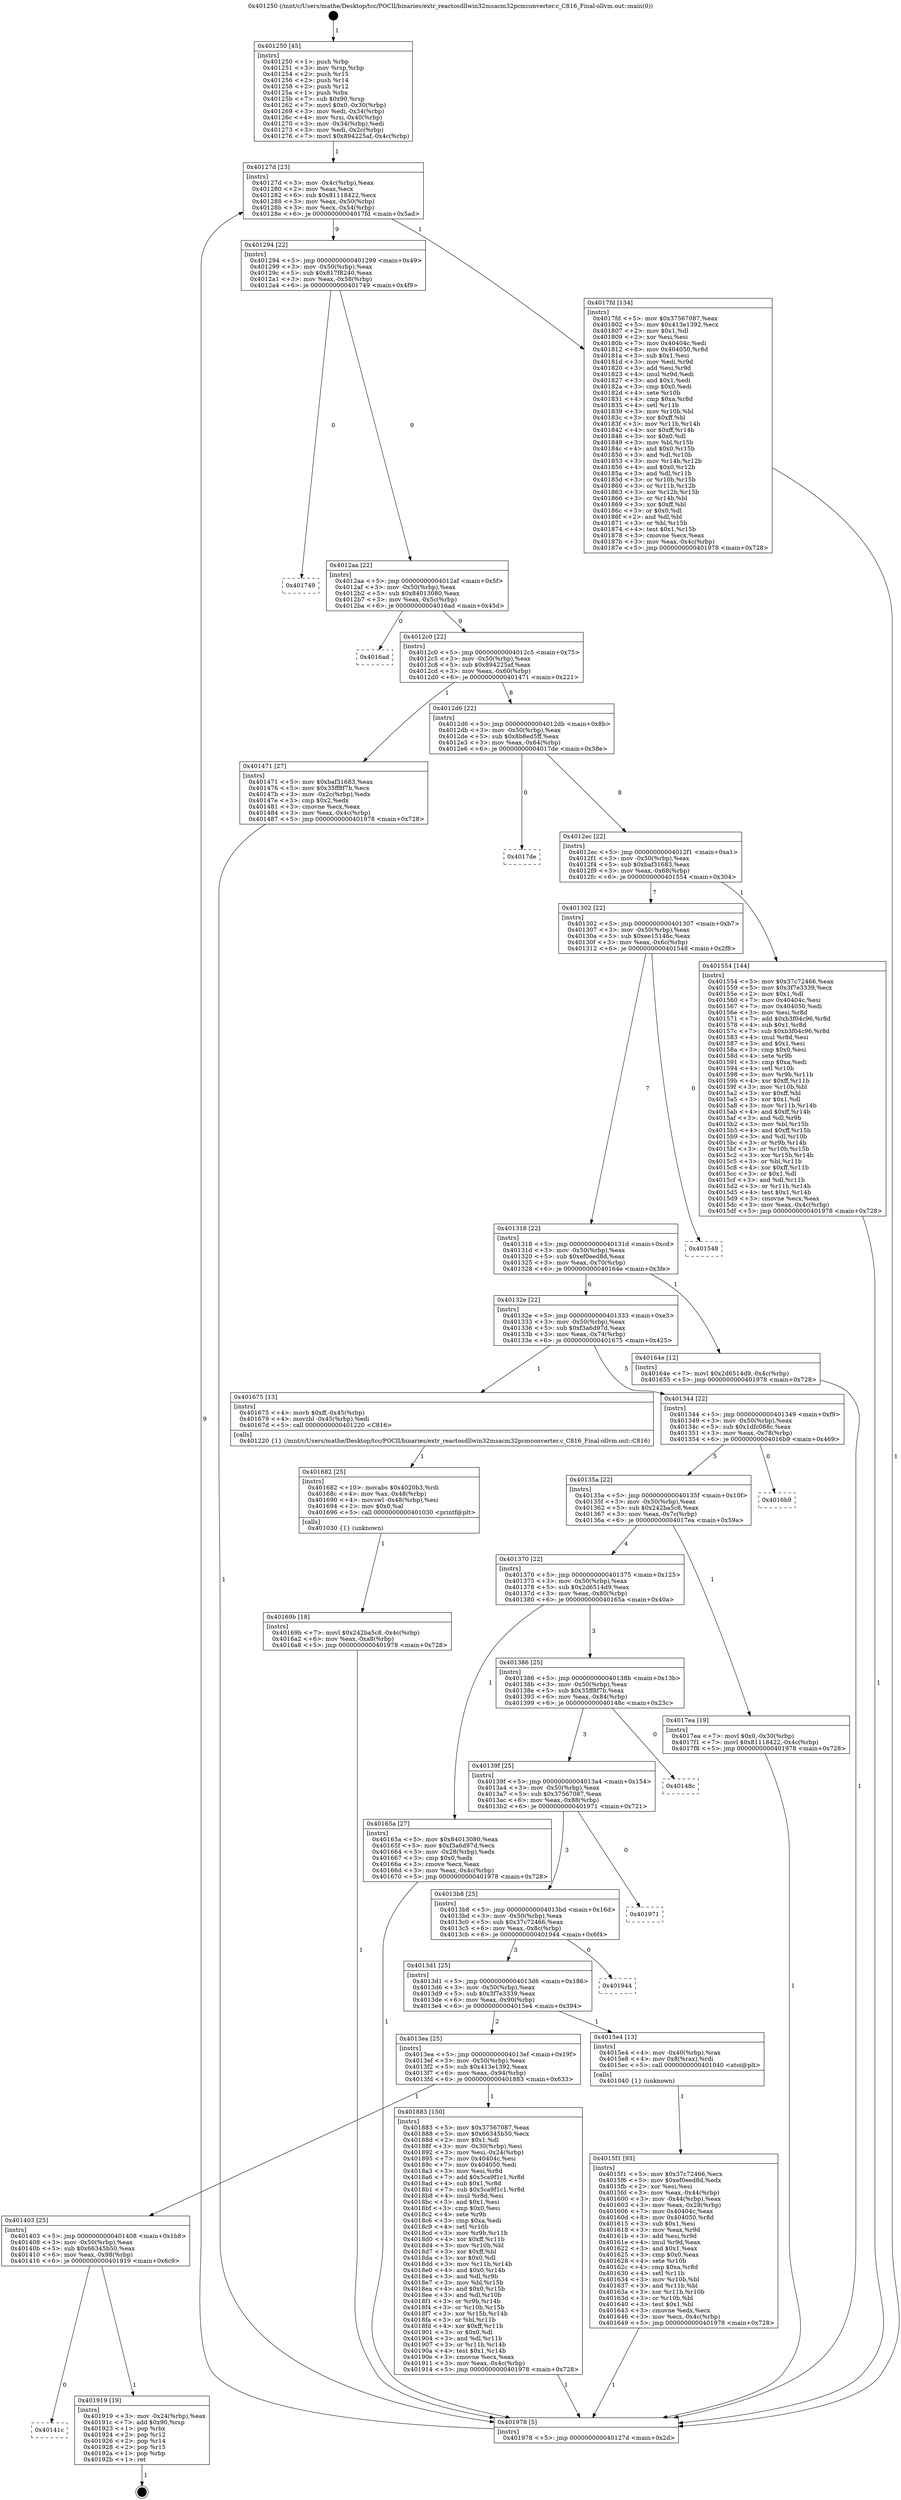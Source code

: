 digraph "0x401250" {
  label = "0x401250 (/mnt/c/Users/mathe/Desktop/tcc/POCII/binaries/extr_reactosdllwin32msacm32pcmconverter.c_C816_Final-ollvm.out::main(0))"
  labelloc = "t"
  node[shape=record]

  Entry [label="",width=0.3,height=0.3,shape=circle,fillcolor=black,style=filled]
  "0x40127d" [label="{
     0x40127d [23]\l
     | [instrs]\l
     &nbsp;&nbsp;0x40127d \<+3\>: mov -0x4c(%rbp),%eax\l
     &nbsp;&nbsp;0x401280 \<+2\>: mov %eax,%ecx\l
     &nbsp;&nbsp;0x401282 \<+6\>: sub $0x81118422,%ecx\l
     &nbsp;&nbsp;0x401288 \<+3\>: mov %eax,-0x50(%rbp)\l
     &nbsp;&nbsp;0x40128b \<+3\>: mov %ecx,-0x54(%rbp)\l
     &nbsp;&nbsp;0x40128e \<+6\>: je 00000000004017fd \<main+0x5ad\>\l
  }"]
  "0x4017fd" [label="{
     0x4017fd [134]\l
     | [instrs]\l
     &nbsp;&nbsp;0x4017fd \<+5\>: mov $0x37567087,%eax\l
     &nbsp;&nbsp;0x401802 \<+5\>: mov $0x413e1392,%ecx\l
     &nbsp;&nbsp;0x401807 \<+2\>: mov $0x1,%dl\l
     &nbsp;&nbsp;0x401809 \<+2\>: xor %esi,%esi\l
     &nbsp;&nbsp;0x40180b \<+7\>: mov 0x40404c,%edi\l
     &nbsp;&nbsp;0x401812 \<+8\>: mov 0x404050,%r8d\l
     &nbsp;&nbsp;0x40181a \<+3\>: sub $0x1,%esi\l
     &nbsp;&nbsp;0x40181d \<+3\>: mov %edi,%r9d\l
     &nbsp;&nbsp;0x401820 \<+3\>: add %esi,%r9d\l
     &nbsp;&nbsp;0x401823 \<+4\>: imul %r9d,%edi\l
     &nbsp;&nbsp;0x401827 \<+3\>: and $0x1,%edi\l
     &nbsp;&nbsp;0x40182a \<+3\>: cmp $0x0,%edi\l
     &nbsp;&nbsp;0x40182d \<+4\>: sete %r10b\l
     &nbsp;&nbsp;0x401831 \<+4\>: cmp $0xa,%r8d\l
     &nbsp;&nbsp;0x401835 \<+4\>: setl %r11b\l
     &nbsp;&nbsp;0x401839 \<+3\>: mov %r10b,%bl\l
     &nbsp;&nbsp;0x40183c \<+3\>: xor $0xff,%bl\l
     &nbsp;&nbsp;0x40183f \<+3\>: mov %r11b,%r14b\l
     &nbsp;&nbsp;0x401842 \<+4\>: xor $0xff,%r14b\l
     &nbsp;&nbsp;0x401846 \<+3\>: xor $0x0,%dl\l
     &nbsp;&nbsp;0x401849 \<+3\>: mov %bl,%r15b\l
     &nbsp;&nbsp;0x40184c \<+4\>: and $0x0,%r15b\l
     &nbsp;&nbsp;0x401850 \<+3\>: and %dl,%r10b\l
     &nbsp;&nbsp;0x401853 \<+3\>: mov %r14b,%r12b\l
     &nbsp;&nbsp;0x401856 \<+4\>: and $0x0,%r12b\l
     &nbsp;&nbsp;0x40185a \<+3\>: and %dl,%r11b\l
     &nbsp;&nbsp;0x40185d \<+3\>: or %r10b,%r15b\l
     &nbsp;&nbsp;0x401860 \<+3\>: or %r11b,%r12b\l
     &nbsp;&nbsp;0x401863 \<+3\>: xor %r12b,%r15b\l
     &nbsp;&nbsp;0x401866 \<+3\>: or %r14b,%bl\l
     &nbsp;&nbsp;0x401869 \<+3\>: xor $0xff,%bl\l
     &nbsp;&nbsp;0x40186c \<+3\>: or $0x0,%dl\l
     &nbsp;&nbsp;0x40186f \<+2\>: and %dl,%bl\l
     &nbsp;&nbsp;0x401871 \<+3\>: or %bl,%r15b\l
     &nbsp;&nbsp;0x401874 \<+4\>: test $0x1,%r15b\l
     &nbsp;&nbsp;0x401878 \<+3\>: cmovne %ecx,%eax\l
     &nbsp;&nbsp;0x40187b \<+3\>: mov %eax,-0x4c(%rbp)\l
     &nbsp;&nbsp;0x40187e \<+5\>: jmp 0000000000401978 \<main+0x728\>\l
  }"]
  "0x401294" [label="{
     0x401294 [22]\l
     | [instrs]\l
     &nbsp;&nbsp;0x401294 \<+5\>: jmp 0000000000401299 \<main+0x49\>\l
     &nbsp;&nbsp;0x401299 \<+3\>: mov -0x50(%rbp),%eax\l
     &nbsp;&nbsp;0x40129c \<+5\>: sub $0x817f8240,%eax\l
     &nbsp;&nbsp;0x4012a1 \<+3\>: mov %eax,-0x58(%rbp)\l
     &nbsp;&nbsp;0x4012a4 \<+6\>: je 0000000000401749 \<main+0x4f9\>\l
  }"]
  Exit [label="",width=0.3,height=0.3,shape=circle,fillcolor=black,style=filled,peripheries=2]
  "0x401749" [label="{
     0x401749\l
  }", style=dashed]
  "0x4012aa" [label="{
     0x4012aa [22]\l
     | [instrs]\l
     &nbsp;&nbsp;0x4012aa \<+5\>: jmp 00000000004012af \<main+0x5f\>\l
     &nbsp;&nbsp;0x4012af \<+3\>: mov -0x50(%rbp),%eax\l
     &nbsp;&nbsp;0x4012b2 \<+5\>: sub $0x84013080,%eax\l
     &nbsp;&nbsp;0x4012b7 \<+3\>: mov %eax,-0x5c(%rbp)\l
     &nbsp;&nbsp;0x4012ba \<+6\>: je 00000000004016ad \<main+0x45d\>\l
  }"]
  "0x40141c" [label="{
     0x40141c\l
  }", style=dashed]
  "0x4016ad" [label="{
     0x4016ad\l
  }", style=dashed]
  "0x4012c0" [label="{
     0x4012c0 [22]\l
     | [instrs]\l
     &nbsp;&nbsp;0x4012c0 \<+5\>: jmp 00000000004012c5 \<main+0x75\>\l
     &nbsp;&nbsp;0x4012c5 \<+3\>: mov -0x50(%rbp),%eax\l
     &nbsp;&nbsp;0x4012c8 \<+5\>: sub $0x894225af,%eax\l
     &nbsp;&nbsp;0x4012cd \<+3\>: mov %eax,-0x60(%rbp)\l
     &nbsp;&nbsp;0x4012d0 \<+6\>: je 0000000000401471 \<main+0x221\>\l
  }"]
  "0x401919" [label="{
     0x401919 [19]\l
     | [instrs]\l
     &nbsp;&nbsp;0x401919 \<+3\>: mov -0x24(%rbp),%eax\l
     &nbsp;&nbsp;0x40191c \<+7\>: add $0x90,%rsp\l
     &nbsp;&nbsp;0x401923 \<+1\>: pop %rbx\l
     &nbsp;&nbsp;0x401924 \<+2\>: pop %r12\l
     &nbsp;&nbsp;0x401926 \<+2\>: pop %r14\l
     &nbsp;&nbsp;0x401928 \<+2\>: pop %r15\l
     &nbsp;&nbsp;0x40192a \<+1\>: pop %rbp\l
     &nbsp;&nbsp;0x40192b \<+1\>: ret\l
  }"]
  "0x401471" [label="{
     0x401471 [27]\l
     | [instrs]\l
     &nbsp;&nbsp;0x401471 \<+5\>: mov $0xbaf31683,%eax\l
     &nbsp;&nbsp;0x401476 \<+5\>: mov $0x35ff8f7b,%ecx\l
     &nbsp;&nbsp;0x40147b \<+3\>: mov -0x2c(%rbp),%edx\l
     &nbsp;&nbsp;0x40147e \<+3\>: cmp $0x2,%edx\l
     &nbsp;&nbsp;0x401481 \<+3\>: cmovne %ecx,%eax\l
     &nbsp;&nbsp;0x401484 \<+3\>: mov %eax,-0x4c(%rbp)\l
     &nbsp;&nbsp;0x401487 \<+5\>: jmp 0000000000401978 \<main+0x728\>\l
  }"]
  "0x4012d6" [label="{
     0x4012d6 [22]\l
     | [instrs]\l
     &nbsp;&nbsp;0x4012d6 \<+5\>: jmp 00000000004012db \<main+0x8b\>\l
     &nbsp;&nbsp;0x4012db \<+3\>: mov -0x50(%rbp),%eax\l
     &nbsp;&nbsp;0x4012de \<+5\>: sub $0x8b8ed5ff,%eax\l
     &nbsp;&nbsp;0x4012e3 \<+3\>: mov %eax,-0x64(%rbp)\l
     &nbsp;&nbsp;0x4012e6 \<+6\>: je 00000000004017de \<main+0x58e\>\l
  }"]
  "0x401978" [label="{
     0x401978 [5]\l
     | [instrs]\l
     &nbsp;&nbsp;0x401978 \<+5\>: jmp 000000000040127d \<main+0x2d\>\l
  }"]
  "0x401250" [label="{
     0x401250 [45]\l
     | [instrs]\l
     &nbsp;&nbsp;0x401250 \<+1\>: push %rbp\l
     &nbsp;&nbsp;0x401251 \<+3\>: mov %rsp,%rbp\l
     &nbsp;&nbsp;0x401254 \<+2\>: push %r15\l
     &nbsp;&nbsp;0x401256 \<+2\>: push %r14\l
     &nbsp;&nbsp;0x401258 \<+2\>: push %r12\l
     &nbsp;&nbsp;0x40125a \<+1\>: push %rbx\l
     &nbsp;&nbsp;0x40125b \<+7\>: sub $0x90,%rsp\l
     &nbsp;&nbsp;0x401262 \<+7\>: movl $0x0,-0x30(%rbp)\l
     &nbsp;&nbsp;0x401269 \<+3\>: mov %edi,-0x34(%rbp)\l
     &nbsp;&nbsp;0x40126c \<+4\>: mov %rsi,-0x40(%rbp)\l
     &nbsp;&nbsp;0x401270 \<+3\>: mov -0x34(%rbp),%edi\l
     &nbsp;&nbsp;0x401273 \<+3\>: mov %edi,-0x2c(%rbp)\l
     &nbsp;&nbsp;0x401276 \<+7\>: movl $0x894225af,-0x4c(%rbp)\l
  }"]
  "0x401403" [label="{
     0x401403 [25]\l
     | [instrs]\l
     &nbsp;&nbsp;0x401403 \<+5\>: jmp 0000000000401408 \<main+0x1b8\>\l
     &nbsp;&nbsp;0x401408 \<+3\>: mov -0x50(%rbp),%eax\l
     &nbsp;&nbsp;0x40140b \<+5\>: sub $0x66345b50,%eax\l
     &nbsp;&nbsp;0x401410 \<+6\>: mov %eax,-0x98(%rbp)\l
     &nbsp;&nbsp;0x401416 \<+6\>: je 0000000000401919 \<main+0x6c9\>\l
  }"]
  "0x4017de" [label="{
     0x4017de\l
  }", style=dashed]
  "0x4012ec" [label="{
     0x4012ec [22]\l
     | [instrs]\l
     &nbsp;&nbsp;0x4012ec \<+5\>: jmp 00000000004012f1 \<main+0xa1\>\l
     &nbsp;&nbsp;0x4012f1 \<+3\>: mov -0x50(%rbp),%eax\l
     &nbsp;&nbsp;0x4012f4 \<+5\>: sub $0xbaf31683,%eax\l
     &nbsp;&nbsp;0x4012f9 \<+3\>: mov %eax,-0x68(%rbp)\l
     &nbsp;&nbsp;0x4012fc \<+6\>: je 0000000000401554 \<main+0x304\>\l
  }"]
  "0x401883" [label="{
     0x401883 [150]\l
     | [instrs]\l
     &nbsp;&nbsp;0x401883 \<+5\>: mov $0x37567087,%eax\l
     &nbsp;&nbsp;0x401888 \<+5\>: mov $0x66345b50,%ecx\l
     &nbsp;&nbsp;0x40188d \<+2\>: mov $0x1,%dl\l
     &nbsp;&nbsp;0x40188f \<+3\>: mov -0x30(%rbp),%esi\l
     &nbsp;&nbsp;0x401892 \<+3\>: mov %esi,-0x24(%rbp)\l
     &nbsp;&nbsp;0x401895 \<+7\>: mov 0x40404c,%esi\l
     &nbsp;&nbsp;0x40189c \<+7\>: mov 0x404050,%edi\l
     &nbsp;&nbsp;0x4018a3 \<+3\>: mov %esi,%r8d\l
     &nbsp;&nbsp;0x4018a6 \<+7\>: add $0x5ca9f1c1,%r8d\l
     &nbsp;&nbsp;0x4018ad \<+4\>: sub $0x1,%r8d\l
     &nbsp;&nbsp;0x4018b1 \<+7\>: sub $0x5ca9f1c1,%r8d\l
     &nbsp;&nbsp;0x4018b8 \<+4\>: imul %r8d,%esi\l
     &nbsp;&nbsp;0x4018bc \<+3\>: and $0x1,%esi\l
     &nbsp;&nbsp;0x4018bf \<+3\>: cmp $0x0,%esi\l
     &nbsp;&nbsp;0x4018c2 \<+4\>: sete %r9b\l
     &nbsp;&nbsp;0x4018c6 \<+3\>: cmp $0xa,%edi\l
     &nbsp;&nbsp;0x4018c9 \<+4\>: setl %r10b\l
     &nbsp;&nbsp;0x4018cd \<+3\>: mov %r9b,%r11b\l
     &nbsp;&nbsp;0x4018d0 \<+4\>: xor $0xff,%r11b\l
     &nbsp;&nbsp;0x4018d4 \<+3\>: mov %r10b,%bl\l
     &nbsp;&nbsp;0x4018d7 \<+3\>: xor $0xff,%bl\l
     &nbsp;&nbsp;0x4018da \<+3\>: xor $0x0,%dl\l
     &nbsp;&nbsp;0x4018dd \<+3\>: mov %r11b,%r14b\l
     &nbsp;&nbsp;0x4018e0 \<+4\>: and $0x0,%r14b\l
     &nbsp;&nbsp;0x4018e4 \<+3\>: and %dl,%r9b\l
     &nbsp;&nbsp;0x4018e7 \<+3\>: mov %bl,%r15b\l
     &nbsp;&nbsp;0x4018ea \<+4\>: and $0x0,%r15b\l
     &nbsp;&nbsp;0x4018ee \<+3\>: and %dl,%r10b\l
     &nbsp;&nbsp;0x4018f1 \<+3\>: or %r9b,%r14b\l
     &nbsp;&nbsp;0x4018f4 \<+3\>: or %r10b,%r15b\l
     &nbsp;&nbsp;0x4018f7 \<+3\>: xor %r15b,%r14b\l
     &nbsp;&nbsp;0x4018fa \<+3\>: or %bl,%r11b\l
     &nbsp;&nbsp;0x4018fd \<+4\>: xor $0xff,%r11b\l
     &nbsp;&nbsp;0x401901 \<+3\>: or $0x0,%dl\l
     &nbsp;&nbsp;0x401904 \<+3\>: and %dl,%r11b\l
     &nbsp;&nbsp;0x401907 \<+3\>: or %r11b,%r14b\l
     &nbsp;&nbsp;0x40190a \<+4\>: test $0x1,%r14b\l
     &nbsp;&nbsp;0x40190e \<+3\>: cmovne %ecx,%eax\l
     &nbsp;&nbsp;0x401911 \<+3\>: mov %eax,-0x4c(%rbp)\l
     &nbsp;&nbsp;0x401914 \<+5\>: jmp 0000000000401978 \<main+0x728\>\l
  }"]
  "0x401554" [label="{
     0x401554 [144]\l
     | [instrs]\l
     &nbsp;&nbsp;0x401554 \<+5\>: mov $0x37c72466,%eax\l
     &nbsp;&nbsp;0x401559 \<+5\>: mov $0x3f7e3339,%ecx\l
     &nbsp;&nbsp;0x40155e \<+2\>: mov $0x1,%dl\l
     &nbsp;&nbsp;0x401560 \<+7\>: mov 0x40404c,%esi\l
     &nbsp;&nbsp;0x401567 \<+7\>: mov 0x404050,%edi\l
     &nbsp;&nbsp;0x40156e \<+3\>: mov %esi,%r8d\l
     &nbsp;&nbsp;0x401571 \<+7\>: add $0xb3f04c96,%r8d\l
     &nbsp;&nbsp;0x401578 \<+4\>: sub $0x1,%r8d\l
     &nbsp;&nbsp;0x40157c \<+7\>: sub $0xb3f04c96,%r8d\l
     &nbsp;&nbsp;0x401583 \<+4\>: imul %r8d,%esi\l
     &nbsp;&nbsp;0x401587 \<+3\>: and $0x1,%esi\l
     &nbsp;&nbsp;0x40158a \<+3\>: cmp $0x0,%esi\l
     &nbsp;&nbsp;0x40158d \<+4\>: sete %r9b\l
     &nbsp;&nbsp;0x401591 \<+3\>: cmp $0xa,%edi\l
     &nbsp;&nbsp;0x401594 \<+4\>: setl %r10b\l
     &nbsp;&nbsp;0x401598 \<+3\>: mov %r9b,%r11b\l
     &nbsp;&nbsp;0x40159b \<+4\>: xor $0xff,%r11b\l
     &nbsp;&nbsp;0x40159f \<+3\>: mov %r10b,%bl\l
     &nbsp;&nbsp;0x4015a2 \<+3\>: xor $0xff,%bl\l
     &nbsp;&nbsp;0x4015a5 \<+3\>: xor $0x1,%dl\l
     &nbsp;&nbsp;0x4015a8 \<+3\>: mov %r11b,%r14b\l
     &nbsp;&nbsp;0x4015ab \<+4\>: and $0xff,%r14b\l
     &nbsp;&nbsp;0x4015af \<+3\>: and %dl,%r9b\l
     &nbsp;&nbsp;0x4015b2 \<+3\>: mov %bl,%r15b\l
     &nbsp;&nbsp;0x4015b5 \<+4\>: and $0xff,%r15b\l
     &nbsp;&nbsp;0x4015b9 \<+3\>: and %dl,%r10b\l
     &nbsp;&nbsp;0x4015bc \<+3\>: or %r9b,%r14b\l
     &nbsp;&nbsp;0x4015bf \<+3\>: or %r10b,%r15b\l
     &nbsp;&nbsp;0x4015c2 \<+3\>: xor %r15b,%r14b\l
     &nbsp;&nbsp;0x4015c5 \<+3\>: or %bl,%r11b\l
     &nbsp;&nbsp;0x4015c8 \<+4\>: xor $0xff,%r11b\l
     &nbsp;&nbsp;0x4015cc \<+3\>: or $0x1,%dl\l
     &nbsp;&nbsp;0x4015cf \<+3\>: and %dl,%r11b\l
     &nbsp;&nbsp;0x4015d2 \<+3\>: or %r11b,%r14b\l
     &nbsp;&nbsp;0x4015d5 \<+4\>: test $0x1,%r14b\l
     &nbsp;&nbsp;0x4015d9 \<+3\>: cmovne %ecx,%eax\l
     &nbsp;&nbsp;0x4015dc \<+3\>: mov %eax,-0x4c(%rbp)\l
     &nbsp;&nbsp;0x4015df \<+5\>: jmp 0000000000401978 \<main+0x728\>\l
  }"]
  "0x401302" [label="{
     0x401302 [22]\l
     | [instrs]\l
     &nbsp;&nbsp;0x401302 \<+5\>: jmp 0000000000401307 \<main+0xb7\>\l
     &nbsp;&nbsp;0x401307 \<+3\>: mov -0x50(%rbp),%eax\l
     &nbsp;&nbsp;0x40130a \<+5\>: sub $0xee15146c,%eax\l
     &nbsp;&nbsp;0x40130f \<+3\>: mov %eax,-0x6c(%rbp)\l
     &nbsp;&nbsp;0x401312 \<+6\>: je 0000000000401548 \<main+0x2f8\>\l
  }"]
  "0x40169b" [label="{
     0x40169b [18]\l
     | [instrs]\l
     &nbsp;&nbsp;0x40169b \<+7\>: movl $0x242ba5c8,-0x4c(%rbp)\l
     &nbsp;&nbsp;0x4016a2 \<+6\>: mov %eax,-0xa8(%rbp)\l
     &nbsp;&nbsp;0x4016a8 \<+5\>: jmp 0000000000401978 \<main+0x728\>\l
  }"]
  "0x401548" [label="{
     0x401548\l
  }", style=dashed]
  "0x401318" [label="{
     0x401318 [22]\l
     | [instrs]\l
     &nbsp;&nbsp;0x401318 \<+5\>: jmp 000000000040131d \<main+0xcd\>\l
     &nbsp;&nbsp;0x40131d \<+3\>: mov -0x50(%rbp),%eax\l
     &nbsp;&nbsp;0x401320 \<+5\>: sub $0xef0eed8d,%eax\l
     &nbsp;&nbsp;0x401325 \<+3\>: mov %eax,-0x70(%rbp)\l
     &nbsp;&nbsp;0x401328 \<+6\>: je 000000000040164e \<main+0x3fe\>\l
  }"]
  "0x401682" [label="{
     0x401682 [25]\l
     | [instrs]\l
     &nbsp;&nbsp;0x401682 \<+10\>: movabs $0x4020b3,%rdi\l
     &nbsp;&nbsp;0x40168c \<+4\>: mov %ax,-0x48(%rbp)\l
     &nbsp;&nbsp;0x401690 \<+4\>: movswl -0x48(%rbp),%esi\l
     &nbsp;&nbsp;0x401694 \<+2\>: mov $0x0,%al\l
     &nbsp;&nbsp;0x401696 \<+5\>: call 0000000000401030 \<printf@plt\>\l
     | [calls]\l
     &nbsp;&nbsp;0x401030 \{1\} (unknown)\l
  }"]
  "0x40164e" [label="{
     0x40164e [12]\l
     | [instrs]\l
     &nbsp;&nbsp;0x40164e \<+7\>: movl $0x2d6514d9,-0x4c(%rbp)\l
     &nbsp;&nbsp;0x401655 \<+5\>: jmp 0000000000401978 \<main+0x728\>\l
  }"]
  "0x40132e" [label="{
     0x40132e [22]\l
     | [instrs]\l
     &nbsp;&nbsp;0x40132e \<+5\>: jmp 0000000000401333 \<main+0xe3\>\l
     &nbsp;&nbsp;0x401333 \<+3\>: mov -0x50(%rbp),%eax\l
     &nbsp;&nbsp;0x401336 \<+5\>: sub $0xf3a6d97d,%eax\l
     &nbsp;&nbsp;0x40133b \<+3\>: mov %eax,-0x74(%rbp)\l
     &nbsp;&nbsp;0x40133e \<+6\>: je 0000000000401675 \<main+0x425\>\l
  }"]
  "0x4015f1" [label="{
     0x4015f1 [93]\l
     | [instrs]\l
     &nbsp;&nbsp;0x4015f1 \<+5\>: mov $0x37c72466,%ecx\l
     &nbsp;&nbsp;0x4015f6 \<+5\>: mov $0xef0eed8d,%edx\l
     &nbsp;&nbsp;0x4015fb \<+2\>: xor %esi,%esi\l
     &nbsp;&nbsp;0x4015fd \<+3\>: mov %eax,-0x44(%rbp)\l
     &nbsp;&nbsp;0x401600 \<+3\>: mov -0x44(%rbp),%eax\l
     &nbsp;&nbsp;0x401603 \<+3\>: mov %eax,-0x28(%rbp)\l
     &nbsp;&nbsp;0x401606 \<+7\>: mov 0x40404c,%eax\l
     &nbsp;&nbsp;0x40160d \<+8\>: mov 0x404050,%r8d\l
     &nbsp;&nbsp;0x401615 \<+3\>: sub $0x1,%esi\l
     &nbsp;&nbsp;0x401618 \<+3\>: mov %eax,%r9d\l
     &nbsp;&nbsp;0x40161b \<+3\>: add %esi,%r9d\l
     &nbsp;&nbsp;0x40161e \<+4\>: imul %r9d,%eax\l
     &nbsp;&nbsp;0x401622 \<+3\>: and $0x1,%eax\l
     &nbsp;&nbsp;0x401625 \<+3\>: cmp $0x0,%eax\l
     &nbsp;&nbsp;0x401628 \<+4\>: sete %r10b\l
     &nbsp;&nbsp;0x40162c \<+4\>: cmp $0xa,%r8d\l
     &nbsp;&nbsp;0x401630 \<+4\>: setl %r11b\l
     &nbsp;&nbsp;0x401634 \<+3\>: mov %r10b,%bl\l
     &nbsp;&nbsp;0x401637 \<+3\>: and %r11b,%bl\l
     &nbsp;&nbsp;0x40163a \<+3\>: xor %r11b,%r10b\l
     &nbsp;&nbsp;0x40163d \<+3\>: or %r10b,%bl\l
     &nbsp;&nbsp;0x401640 \<+3\>: test $0x1,%bl\l
     &nbsp;&nbsp;0x401643 \<+3\>: cmovne %edx,%ecx\l
     &nbsp;&nbsp;0x401646 \<+3\>: mov %ecx,-0x4c(%rbp)\l
     &nbsp;&nbsp;0x401649 \<+5\>: jmp 0000000000401978 \<main+0x728\>\l
  }"]
  "0x401675" [label="{
     0x401675 [13]\l
     | [instrs]\l
     &nbsp;&nbsp;0x401675 \<+4\>: movb $0xff,-0x45(%rbp)\l
     &nbsp;&nbsp;0x401679 \<+4\>: movzbl -0x45(%rbp),%edi\l
     &nbsp;&nbsp;0x40167d \<+5\>: call 0000000000401220 \<C816\>\l
     | [calls]\l
     &nbsp;&nbsp;0x401220 \{1\} (/mnt/c/Users/mathe/Desktop/tcc/POCII/binaries/extr_reactosdllwin32msacm32pcmconverter.c_C816_Final-ollvm.out::C816)\l
  }"]
  "0x401344" [label="{
     0x401344 [22]\l
     | [instrs]\l
     &nbsp;&nbsp;0x401344 \<+5\>: jmp 0000000000401349 \<main+0xf9\>\l
     &nbsp;&nbsp;0x401349 \<+3\>: mov -0x50(%rbp),%eax\l
     &nbsp;&nbsp;0x40134c \<+5\>: sub $0x1dfc088c,%eax\l
     &nbsp;&nbsp;0x401351 \<+3\>: mov %eax,-0x78(%rbp)\l
     &nbsp;&nbsp;0x401354 \<+6\>: je 00000000004016b9 \<main+0x469\>\l
  }"]
  "0x4013ea" [label="{
     0x4013ea [25]\l
     | [instrs]\l
     &nbsp;&nbsp;0x4013ea \<+5\>: jmp 00000000004013ef \<main+0x19f\>\l
     &nbsp;&nbsp;0x4013ef \<+3\>: mov -0x50(%rbp),%eax\l
     &nbsp;&nbsp;0x4013f2 \<+5\>: sub $0x413e1392,%eax\l
     &nbsp;&nbsp;0x4013f7 \<+6\>: mov %eax,-0x94(%rbp)\l
     &nbsp;&nbsp;0x4013fd \<+6\>: je 0000000000401883 \<main+0x633\>\l
  }"]
  "0x4016b9" [label="{
     0x4016b9\l
  }", style=dashed]
  "0x40135a" [label="{
     0x40135a [22]\l
     | [instrs]\l
     &nbsp;&nbsp;0x40135a \<+5\>: jmp 000000000040135f \<main+0x10f\>\l
     &nbsp;&nbsp;0x40135f \<+3\>: mov -0x50(%rbp),%eax\l
     &nbsp;&nbsp;0x401362 \<+5\>: sub $0x242ba5c8,%eax\l
     &nbsp;&nbsp;0x401367 \<+3\>: mov %eax,-0x7c(%rbp)\l
     &nbsp;&nbsp;0x40136a \<+6\>: je 00000000004017ea \<main+0x59a\>\l
  }"]
  "0x4015e4" [label="{
     0x4015e4 [13]\l
     | [instrs]\l
     &nbsp;&nbsp;0x4015e4 \<+4\>: mov -0x40(%rbp),%rax\l
     &nbsp;&nbsp;0x4015e8 \<+4\>: mov 0x8(%rax),%rdi\l
     &nbsp;&nbsp;0x4015ec \<+5\>: call 0000000000401040 \<atoi@plt\>\l
     | [calls]\l
     &nbsp;&nbsp;0x401040 \{1\} (unknown)\l
  }"]
  "0x4017ea" [label="{
     0x4017ea [19]\l
     | [instrs]\l
     &nbsp;&nbsp;0x4017ea \<+7\>: movl $0x0,-0x30(%rbp)\l
     &nbsp;&nbsp;0x4017f1 \<+7\>: movl $0x81118422,-0x4c(%rbp)\l
     &nbsp;&nbsp;0x4017f8 \<+5\>: jmp 0000000000401978 \<main+0x728\>\l
  }"]
  "0x401370" [label="{
     0x401370 [22]\l
     | [instrs]\l
     &nbsp;&nbsp;0x401370 \<+5\>: jmp 0000000000401375 \<main+0x125\>\l
     &nbsp;&nbsp;0x401375 \<+3\>: mov -0x50(%rbp),%eax\l
     &nbsp;&nbsp;0x401378 \<+5\>: sub $0x2d6514d9,%eax\l
     &nbsp;&nbsp;0x40137d \<+3\>: mov %eax,-0x80(%rbp)\l
     &nbsp;&nbsp;0x401380 \<+6\>: je 000000000040165a \<main+0x40a\>\l
  }"]
  "0x4013d1" [label="{
     0x4013d1 [25]\l
     | [instrs]\l
     &nbsp;&nbsp;0x4013d1 \<+5\>: jmp 00000000004013d6 \<main+0x186\>\l
     &nbsp;&nbsp;0x4013d6 \<+3\>: mov -0x50(%rbp),%eax\l
     &nbsp;&nbsp;0x4013d9 \<+5\>: sub $0x3f7e3339,%eax\l
     &nbsp;&nbsp;0x4013de \<+6\>: mov %eax,-0x90(%rbp)\l
     &nbsp;&nbsp;0x4013e4 \<+6\>: je 00000000004015e4 \<main+0x394\>\l
  }"]
  "0x40165a" [label="{
     0x40165a [27]\l
     | [instrs]\l
     &nbsp;&nbsp;0x40165a \<+5\>: mov $0x84013080,%eax\l
     &nbsp;&nbsp;0x40165f \<+5\>: mov $0xf3a6d97d,%ecx\l
     &nbsp;&nbsp;0x401664 \<+3\>: mov -0x28(%rbp),%edx\l
     &nbsp;&nbsp;0x401667 \<+3\>: cmp $0x0,%edx\l
     &nbsp;&nbsp;0x40166a \<+3\>: cmove %ecx,%eax\l
     &nbsp;&nbsp;0x40166d \<+3\>: mov %eax,-0x4c(%rbp)\l
     &nbsp;&nbsp;0x401670 \<+5\>: jmp 0000000000401978 \<main+0x728\>\l
  }"]
  "0x401386" [label="{
     0x401386 [25]\l
     | [instrs]\l
     &nbsp;&nbsp;0x401386 \<+5\>: jmp 000000000040138b \<main+0x13b\>\l
     &nbsp;&nbsp;0x40138b \<+3\>: mov -0x50(%rbp),%eax\l
     &nbsp;&nbsp;0x40138e \<+5\>: sub $0x35ff8f7b,%eax\l
     &nbsp;&nbsp;0x401393 \<+6\>: mov %eax,-0x84(%rbp)\l
     &nbsp;&nbsp;0x401399 \<+6\>: je 000000000040148c \<main+0x23c\>\l
  }"]
  "0x401944" [label="{
     0x401944\l
  }", style=dashed]
  "0x40148c" [label="{
     0x40148c\l
  }", style=dashed]
  "0x40139f" [label="{
     0x40139f [25]\l
     | [instrs]\l
     &nbsp;&nbsp;0x40139f \<+5\>: jmp 00000000004013a4 \<main+0x154\>\l
     &nbsp;&nbsp;0x4013a4 \<+3\>: mov -0x50(%rbp),%eax\l
     &nbsp;&nbsp;0x4013a7 \<+5\>: sub $0x37567087,%eax\l
     &nbsp;&nbsp;0x4013ac \<+6\>: mov %eax,-0x88(%rbp)\l
     &nbsp;&nbsp;0x4013b2 \<+6\>: je 0000000000401971 \<main+0x721\>\l
  }"]
  "0x4013b8" [label="{
     0x4013b8 [25]\l
     | [instrs]\l
     &nbsp;&nbsp;0x4013b8 \<+5\>: jmp 00000000004013bd \<main+0x16d\>\l
     &nbsp;&nbsp;0x4013bd \<+3\>: mov -0x50(%rbp),%eax\l
     &nbsp;&nbsp;0x4013c0 \<+5\>: sub $0x37c72466,%eax\l
     &nbsp;&nbsp;0x4013c5 \<+6\>: mov %eax,-0x8c(%rbp)\l
     &nbsp;&nbsp;0x4013cb \<+6\>: je 0000000000401944 \<main+0x6f4\>\l
  }"]
  "0x401971" [label="{
     0x401971\l
  }", style=dashed]
  Entry -> "0x401250" [label=" 1"]
  "0x40127d" -> "0x4017fd" [label=" 1"]
  "0x40127d" -> "0x401294" [label=" 9"]
  "0x401919" -> Exit [label=" 1"]
  "0x401294" -> "0x401749" [label=" 0"]
  "0x401294" -> "0x4012aa" [label=" 9"]
  "0x401403" -> "0x40141c" [label=" 0"]
  "0x4012aa" -> "0x4016ad" [label=" 0"]
  "0x4012aa" -> "0x4012c0" [label=" 9"]
  "0x401403" -> "0x401919" [label=" 1"]
  "0x4012c0" -> "0x401471" [label=" 1"]
  "0x4012c0" -> "0x4012d6" [label=" 8"]
  "0x401471" -> "0x401978" [label=" 1"]
  "0x401250" -> "0x40127d" [label=" 1"]
  "0x401978" -> "0x40127d" [label=" 9"]
  "0x401883" -> "0x401978" [label=" 1"]
  "0x4012d6" -> "0x4017de" [label=" 0"]
  "0x4012d6" -> "0x4012ec" [label=" 8"]
  "0x4013ea" -> "0x401403" [label=" 1"]
  "0x4012ec" -> "0x401554" [label=" 1"]
  "0x4012ec" -> "0x401302" [label=" 7"]
  "0x401554" -> "0x401978" [label=" 1"]
  "0x4013ea" -> "0x401883" [label=" 1"]
  "0x401302" -> "0x401548" [label=" 0"]
  "0x401302" -> "0x401318" [label=" 7"]
  "0x4017fd" -> "0x401978" [label=" 1"]
  "0x401318" -> "0x40164e" [label=" 1"]
  "0x401318" -> "0x40132e" [label=" 6"]
  "0x4017ea" -> "0x401978" [label=" 1"]
  "0x40132e" -> "0x401675" [label=" 1"]
  "0x40132e" -> "0x401344" [label=" 5"]
  "0x40169b" -> "0x401978" [label=" 1"]
  "0x401344" -> "0x4016b9" [label=" 0"]
  "0x401344" -> "0x40135a" [label=" 5"]
  "0x401682" -> "0x40169b" [label=" 1"]
  "0x40135a" -> "0x4017ea" [label=" 1"]
  "0x40135a" -> "0x401370" [label=" 4"]
  "0x401675" -> "0x401682" [label=" 1"]
  "0x401370" -> "0x40165a" [label=" 1"]
  "0x401370" -> "0x401386" [label=" 3"]
  "0x40164e" -> "0x401978" [label=" 1"]
  "0x401386" -> "0x40148c" [label=" 0"]
  "0x401386" -> "0x40139f" [label=" 3"]
  "0x4015f1" -> "0x401978" [label=" 1"]
  "0x40139f" -> "0x401971" [label=" 0"]
  "0x40139f" -> "0x4013b8" [label=" 3"]
  "0x4015e4" -> "0x4015f1" [label=" 1"]
  "0x4013b8" -> "0x401944" [label=" 0"]
  "0x4013b8" -> "0x4013d1" [label=" 3"]
  "0x40165a" -> "0x401978" [label=" 1"]
  "0x4013d1" -> "0x4015e4" [label=" 1"]
  "0x4013d1" -> "0x4013ea" [label=" 2"]
}
